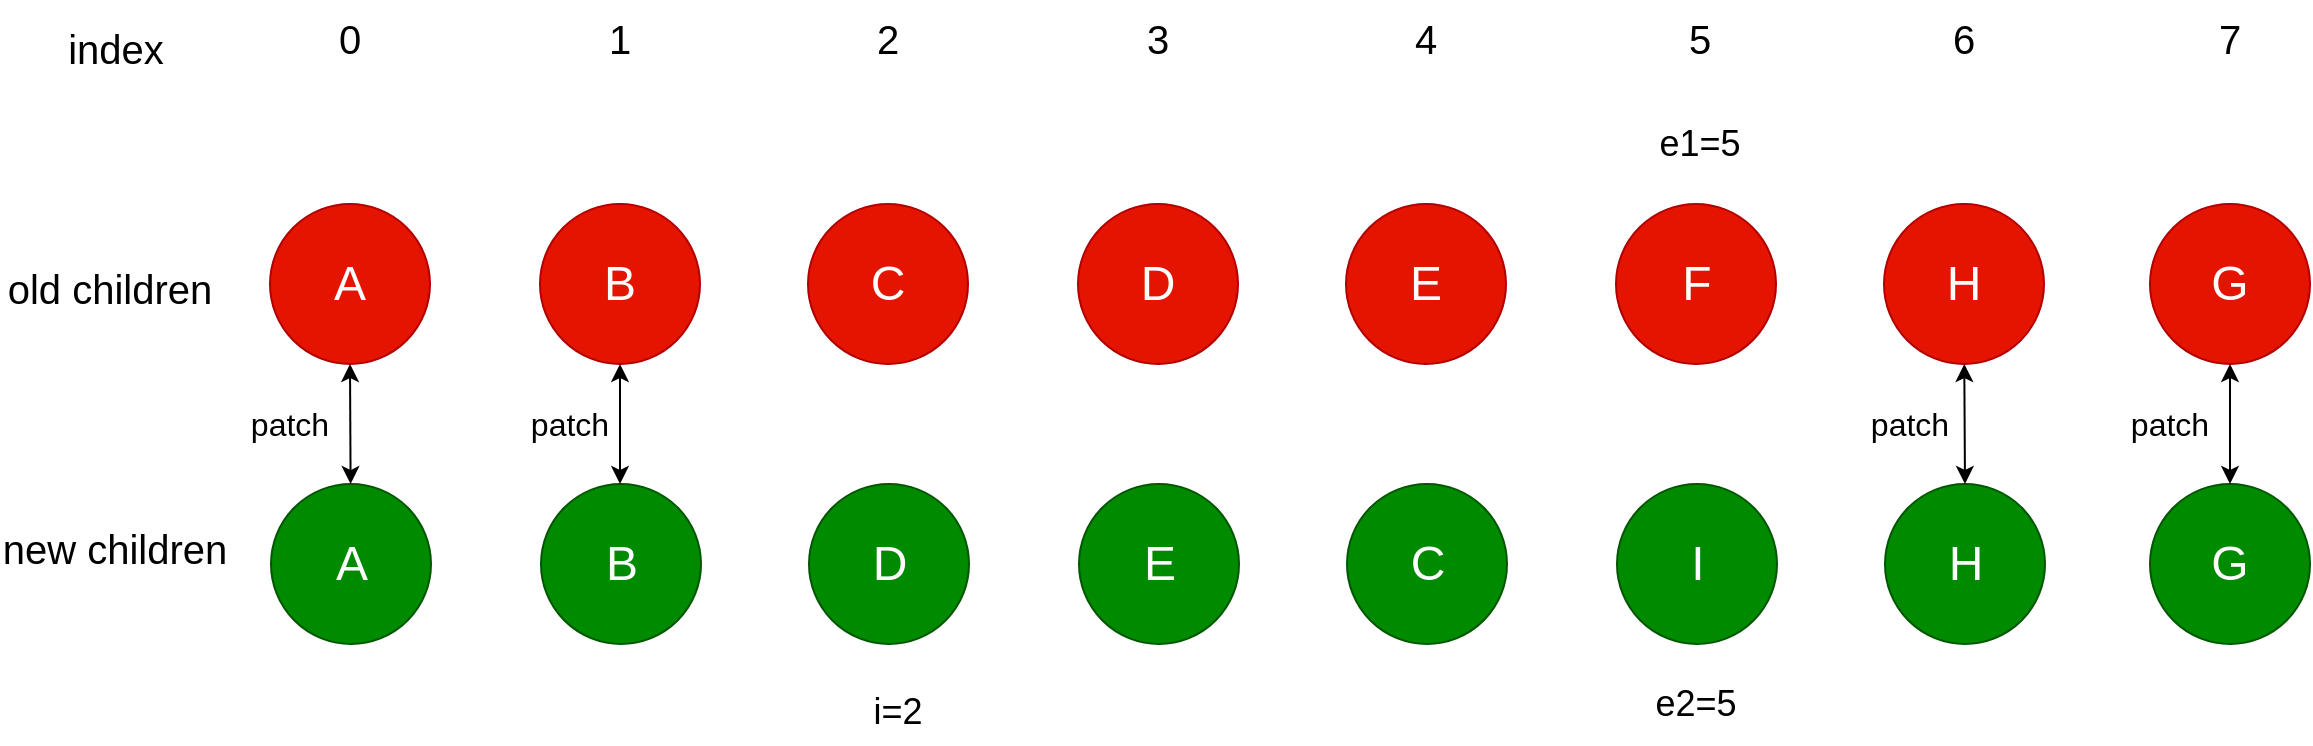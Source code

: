 <mxfile>
    <diagram id="5KlSjeDMYo3adry6age-" name="1">
        <mxGraphModel dx="1232" dy="523" grid="1" gridSize="10" guides="1" tooltips="1" connect="1" arrows="1" fold="1" page="1" pageScale="1" pageWidth="827" pageHeight="1169" math="0" shadow="0">
            <root>
                <mxCell id="0"/>
                <mxCell id="1" parent="0"/>
                <mxCell id="2" value="B" style="ellipse;whiteSpace=wrap;html=1;aspect=fixed;fillColor=#e51400;strokeColor=#B20000;fontColor=#ffffff;fontSize=24;" parent="1" vertex="1">
                    <mxGeometry x="275" y="230" width="80" height="80" as="geometry"/>
                </mxCell>
                <mxCell id="3" value="A" style="ellipse;whiteSpace=wrap;html=1;aspect=fixed;fillColor=#e51400;strokeColor=#B20000;fontColor=#ffffff;fontSize=24;" parent="1" vertex="1">
                    <mxGeometry x="140" y="230" width="80" height="80" as="geometry"/>
                </mxCell>
                <mxCell id="4" value="C" style="ellipse;whiteSpace=wrap;html=1;aspect=fixed;fillColor=#e51400;strokeColor=#B20000;fontColor=#ffffff;fontSize=24;" parent="1" vertex="1">
                    <mxGeometry x="409" y="230" width="80" height="80" as="geometry"/>
                </mxCell>
                <mxCell id="5" value="D" style="ellipse;whiteSpace=wrap;html=1;aspect=fixed;fillColor=#e51400;strokeColor=#B20000;fontColor=#ffffff;fontSize=24;" parent="1" vertex="1">
                    <mxGeometry x="544" y="230" width="80" height="80" as="geometry"/>
                </mxCell>
                <mxCell id="6" value="E" style="ellipse;whiteSpace=wrap;html=1;aspect=fixed;fillColor=#e51400;strokeColor=#B20000;fontColor=#ffffff;fontSize=24;" parent="1" vertex="1">
                    <mxGeometry x="678" y="230" width="80" height="80" as="geometry"/>
                </mxCell>
                <mxCell id="7" value="F" style="ellipse;html=1;aspect=fixed;fillColor=#e51400;strokeColor=#B20000;fontColor=#ffffff;fontSize=24;" parent="1" vertex="1">
                    <mxGeometry x="813" y="230" width="80" height="80" as="geometry"/>
                </mxCell>
                <mxCell id="8" value="H" style="ellipse;whiteSpace=wrap;html=1;aspect=fixed;fillColor=#e51400;strokeColor=#B20000;fontColor=#ffffff;fontSize=24;" parent="1" vertex="1">
                    <mxGeometry x="947" y="230" width="80" height="80" as="geometry"/>
                </mxCell>
                <mxCell id="9" value="B" style="ellipse;whiteSpace=wrap;html=1;aspect=fixed;fillColor=#008a00;strokeColor=#005700;fontColor=#ffffff;fontSize=24;" parent="1" vertex="1">
                    <mxGeometry x="275.5" y="370" width="80" height="80" as="geometry"/>
                </mxCell>
                <mxCell id="10" value="A" style="ellipse;whiteSpace=wrap;html=1;aspect=fixed;fillColor=#008a00;strokeColor=#005700;fontColor=#ffffff;fontSize=24;" parent="1" vertex="1">
                    <mxGeometry x="140.5" y="370" width="80" height="80" as="geometry"/>
                </mxCell>
                <mxCell id="11" value="D" style="ellipse;whiteSpace=wrap;html=1;aspect=fixed;fillColor=#008a00;strokeColor=#005700;fontColor=#ffffff;fontSize=24;" parent="1" vertex="1">
                    <mxGeometry x="409.5" y="370" width="80" height="80" as="geometry"/>
                </mxCell>
                <mxCell id="12" value="E" style="ellipse;whiteSpace=wrap;html=1;aspect=fixed;fillColor=#008a00;strokeColor=#005700;fontColor=#ffffff;fontSize=24;" parent="1" vertex="1">
                    <mxGeometry x="544.5" y="370" width="80" height="80" as="geometry"/>
                </mxCell>
                <mxCell id="13" value="C" style="ellipse;whiteSpace=wrap;html=1;aspect=fixed;fillColor=#008a00;strokeColor=#005700;fontColor=#ffffff;fontSize=24;" parent="1" vertex="1">
                    <mxGeometry x="678.5" y="370" width="80" height="80" as="geometry"/>
                </mxCell>
                <mxCell id="14" value="I" style="ellipse;whiteSpace=wrap;html=1;aspect=fixed;fillColor=#008a00;strokeColor=#005700;fontColor=#ffffff;fontSize=24;" parent="1" vertex="1">
                    <mxGeometry x="813.5" y="370" width="80" height="80" as="geometry"/>
                </mxCell>
                <mxCell id="15" value="H" style="ellipse;whiteSpace=wrap;html=1;aspect=fixed;fillColor=#008a00;strokeColor=#005700;fontColor=#ffffff;fontSize=24;" parent="1" vertex="1">
                    <mxGeometry x="947.5" y="370" width="80" height="80" as="geometry"/>
                </mxCell>
                <mxCell id="16" value="G" style="ellipse;whiteSpace=wrap;html=1;aspect=fixed;fillColor=#008a00;strokeColor=#005700;fontColor=#ffffff;fontSize=24;" parent="1" vertex="1">
                    <mxGeometry x="1080" y="370" width="80" height="80" as="geometry"/>
                </mxCell>
                <mxCell id="20" value="&lt;font style=&quot;font-size: 18px&quot;&gt;i=2&lt;/font&gt;" style="text;html=1;strokeColor=none;fillColor=none;align=center;verticalAlign=middle;whiteSpace=wrap;rounded=0;fontSize=28;" vertex="1" parent="1">
                    <mxGeometry x="414" y="460" width="80" height="40" as="geometry"/>
                </mxCell>
                <mxCell id="22" value="e1=5" style="text;html=1;strokeColor=none;fillColor=none;align=center;verticalAlign=middle;whiteSpace=wrap;rounded=0;fontSize=18;" vertex="1" parent="1">
                    <mxGeometry x="815" y="180" width="80" height="40" as="geometry"/>
                </mxCell>
                <mxCell id="23" value="e2=5" style="text;html=1;strokeColor=none;fillColor=none;align=center;verticalAlign=middle;whiteSpace=wrap;rounded=0;fontSize=18;" vertex="1" parent="1">
                    <mxGeometry x="813" y="460" width="80" height="40" as="geometry"/>
                </mxCell>
                <mxCell id="24" value="G" style="ellipse;whiteSpace=wrap;html=1;aspect=fixed;fillColor=#e51400;strokeColor=#B20000;fontColor=#ffffff;fontSize=24;" vertex="1" parent="1">
                    <mxGeometry x="1080" y="230" width="80" height="80" as="geometry"/>
                </mxCell>
                <mxCell id="25" value="&lt;font style=&quot;font-size: 20px&quot;&gt;index&lt;/font&gt;" style="text;html=1;strokeColor=none;fillColor=none;align=center;verticalAlign=middle;whiteSpace=wrap;rounded=0;fontSize=28;" vertex="1" parent="1">
                    <mxGeometry x="22.5" y="130" width="80" height="40" as="geometry"/>
                </mxCell>
                <mxCell id="26" value="&lt;font style=&quot;font-size: 20px&quot;&gt;old children&lt;/font&gt;" style="text;html=1;strokeColor=none;fillColor=none;align=center;verticalAlign=middle;whiteSpace=wrap;rounded=0;fontSize=28;" vertex="1" parent="1">
                    <mxGeometry x="5" y="250" width="110" height="40" as="geometry"/>
                </mxCell>
                <mxCell id="28" value="&lt;font style=&quot;font-size: 20px&quot;&gt;new children&lt;/font&gt;" style="text;html=1;strokeColor=none;fillColor=none;align=center;verticalAlign=middle;whiteSpace=wrap;rounded=0;fontSize=28;" vertex="1" parent="1">
                    <mxGeometry x="5" y="380" width="115" height="40" as="geometry"/>
                </mxCell>
                <mxCell id="29" value="&lt;font style=&quot;font-size: 20px&quot;&gt;0&lt;/font&gt;" style="text;html=1;strokeColor=none;fillColor=none;align=center;verticalAlign=middle;whiteSpace=wrap;rounded=0;fontSize=28;" vertex="1" parent="1">
                    <mxGeometry x="155" y="130" width="50" height="30" as="geometry"/>
                </mxCell>
                <mxCell id="30" value="&lt;font style=&quot;font-size: 20px&quot;&gt;1&lt;/font&gt;" style="text;html=1;strokeColor=none;fillColor=none;align=center;verticalAlign=middle;whiteSpace=wrap;rounded=0;fontSize=28;" vertex="1" parent="1">
                    <mxGeometry x="290" y="130" width="50" height="30" as="geometry"/>
                </mxCell>
                <mxCell id="31" value="&lt;font style=&quot;font-size: 20px&quot;&gt;2&lt;/font&gt;" style="text;html=1;strokeColor=none;fillColor=none;align=center;verticalAlign=middle;whiteSpace=wrap;rounded=0;fontSize=28;" vertex="1" parent="1">
                    <mxGeometry x="424" y="130" width="50" height="30" as="geometry"/>
                </mxCell>
                <mxCell id="32" value="&lt;font style=&quot;font-size: 20px&quot;&gt;3&lt;/font&gt;" style="text;html=1;strokeColor=none;fillColor=none;align=center;verticalAlign=middle;whiteSpace=wrap;rounded=0;fontSize=28;" vertex="1" parent="1">
                    <mxGeometry x="559" y="130" width="50" height="30" as="geometry"/>
                </mxCell>
                <mxCell id="33" value="&lt;font style=&quot;font-size: 20px&quot;&gt;4&lt;/font&gt;" style="text;html=1;strokeColor=none;fillColor=none;align=center;verticalAlign=middle;whiteSpace=wrap;rounded=0;fontSize=28;" vertex="1" parent="1">
                    <mxGeometry x="693" y="130" width="50" height="30" as="geometry"/>
                </mxCell>
                <mxCell id="34" value="&lt;font style=&quot;font-size: 20px&quot;&gt;5&lt;/font&gt;" style="text;html=1;strokeColor=none;fillColor=none;align=center;verticalAlign=middle;whiteSpace=wrap;rounded=0;fontSize=28;" vertex="1" parent="1">
                    <mxGeometry x="830" y="130" width="50" height="30" as="geometry"/>
                </mxCell>
                <mxCell id="35" value="&lt;font style=&quot;font-size: 20px&quot;&gt;6&lt;/font&gt;" style="text;html=1;strokeColor=none;fillColor=none;align=center;verticalAlign=middle;whiteSpace=wrap;rounded=0;fontSize=28;" vertex="1" parent="1">
                    <mxGeometry x="962" y="130" width="50" height="30" as="geometry"/>
                </mxCell>
                <mxCell id="36" value="&lt;font style=&quot;font-size: 20px&quot;&gt;7&lt;/font&gt;" style="text;html=1;strokeColor=none;fillColor=none;align=center;verticalAlign=middle;whiteSpace=wrap;rounded=0;fontSize=28;" vertex="1" parent="1">
                    <mxGeometry x="1095" y="130" width="50" height="30" as="geometry"/>
                </mxCell>
                <mxCell id="39" value="" style="endArrow=classic;startArrow=classic;html=1;fontSize=24;entryX=0.5;entryY=1;entryDx=0;entryDy=0;" edge="1" parent="1" source="10" target="3">
                    <mxGeometry width="50" height="50" relative="1" as="geometry">
                        <mxPoint x="-10" y="500" as="sourcePoint"/>
                        <mxPoint x="40" y="450" as="targetPoint"/>
                    </mxGeometry>
                </mxCell>
                <mxCell id="40" value="" style="endArrow=classic;startArrow=classic;html=1;fontSize=24;entryX=0.5;entryY=1;entryDx=0;entryDy=0;" edge="1" parent="1" target="2">
                    <mxGeometry width="50" height="50" relative="1" as="geometry">
                        <mxPoint x="315" y="370" as="sourcePoint"/>
                        <mxPoint x="190" y="320" as="targetPoint"/>
                    </mxGeometry>
                </mxCell>
                <mxCell id="41" value="" style="endArrow=classic;startArrow=classic;html=1;fontSize=24;" edge="1" parent="1" source="15" target="8">
                    <mxGeometry width="50" height="50" relative="1" as="geometry">
                        <mxPoint x="200.5" y="390" as="sourcePoint"/>
                        <mxPoint x="200" y="330" as="targetPoint"/>
                    </mxGeometry>
                </mxCell>
                <mxCell id="42" value="" style="endArrow=classic;startArrow=classic;html=1;fontSize=24;entryX=0.5;entryY=1;entryDx=0;entryDy=0;" edge="1" parent="1" target="24">
                    <mxGeometry width="50" height="50" relative="1" as="geometry">
                        <mxPoint x="1120" y="370" as="sourcePoint"/>
                        <mxPoint x="210" y="340" as="targetPoint"/>
                    </mxGeometry>
                </mxCell>
                <mxCell id="43" value="patch" style="text;html=1;strokeColor=none;fillColor=none;align=center;verticalAlign=middle;whiteSpace=wrap;rounded=0;fontSize=16;" vertex="1" parent="1">
                    <mxGeometry x="120" y="330" width="60" height="20" as="geometry"/>
                </mxCell>
                <mxCell id="44" value="patch" style="text;html=1;strokeColor=none;fillColor=none;align=center;verticalAlign=middle;whiteSpace=wrap;rounded=0;fontSize=16;" vertex="1" parent="1">
                    <mxGeometry x="260" y="330" width="60" height="20" as="geometry"/>
                </mxCell>
                <mxCell id="45" value="patch" style="text;html=1;strokeColor=none;fillColor=none;align=center;verticalAlign=middle;whiteSpace=wrap;rounded=0;fontSize=16;" vertex="1" parent="1">
                    <mxGeometry x="930" y="330" width="60" height="20" as="geometry"/>
                </mxCell>
                <mxCell id="46" value="patch" style="text;html=1;strokeColor=none;fillColor=none;align=center;verticalAlign=middle;whiteSpace=wrap;rounded=0;fontSize=16;" vertex="1" parent="1">
                    <mxGeometry x="1060" y="330" width="60" height="20" as="geometry"/>
                </mxCell>
            </root>
        </mxGraphModel>
    </diagram>
    <diagram name="2" id="josGNbQxji7Jn3K7Loer">
        <mxGraphModel dx="1232" dy="523" grid="1" gridSize="10" guides="1" tooltips="1" connect="1" arrows="1" fold="1" page="1" pageScale="1" pageWidth="827" pageHeight="1169" math="0" shadow="0">
            <root>
                <mxCell id="ndyvgwhPJ9kphQHUaFby-0"/>
                <mxCell id="ndyvgwhPJ9kphQHUaFby-1" parent="ndyvgwhPJ9kphQHUaFby-0"/>
                <mxCell id="ndyvgwhPJ9kphQHUaFby-4" value="C" style="ellipse;whiteSpace=wrap;html=1;aspect=fixed;fillColor=#e51400;strokeColor=#B20000;fontColor=#ffffff;fontSize=24;" vertex="1" parent="ndyvgwhPJ9kphQHUaFby-1">
                    <mxGeometry x="246" y="230" width="80" height="80" as="geometry"/>
                </mxCell>
                <mxCell id="ndyvgwhPJ9kphQHUaFby-5" value="D" style="ellipse;whiteSpace=wrap;html=1;aspect=fixed;fillColor=#e51400;strokeColor=#B20000;fontColor=#ffffff;fontSize=24;" vertex="1" parent="ndyvgwhPJ9kphQHUaFby-1">
                    <mxGeometry x="381" y="230" width="80" height="80" as="geometry"/>
                </mxCell>
                <mxCell id="ndyvgwhPJ9kphQHUaFby-6" value="E" style="ellipse;whiteSpace=wrap;html=1;aspect=fixed;fillColor=#e51400;strokeColor=#B20000;fontColor=#ffffff;fontSize=24;" vertex="1" parent="ndyvgwhPJ9kphQHUaFby-1">
                    <mxGeometry x="515" y="230" width="80" height="80" as="geometry"/>
                </mxCell>
                <mxCell id="ndyvgwhPJ9kphQHUaFby-7" value="F" style="ellipse;html=1;aspect=fixed;fillColor=#e51400;strokeColor=#B20000;fontColor=#ffffff;fontSize=24;" vertex="1" parent="ndyvgwhPJ9kphQHUaFby-1">
                    <mxGeometry x="650" y="230" width="80" height="80" as="geometry"/>
                </mxCell>
                <mxCell id="ndyvgwhPJ9kphQHUaFby-11" value="D" style="ellipse;whiteSpace=wrap;html=1;aspect=fixed;fillColor=#008a00;strokeColor=#005700;fontColor=#ffffff;fontSize=24;" vertex="1" parent="ndyvgwhPJ9kphQHUaFby-1">
                    <mxGeometry x="246.5" y="370" width="80" height="80" as="geometry"/>
                </mxCell>
                <mxCell id="ndyvgwhPJ9kphQHUaFby-12" value="E" style="ellipse;whiteSpace=wrap;html=1;aspect=fixed;fillColor=#008a00;strokeColor=#005700;fontColor=#ffffff;fontSize=24;" vertex="1" parent="ndyvgwhPJ9kphQHUaFby-1">
                    <mxGeometry x="381.5" y="370" width="80" height="80" as="geometry"/>
                </mxCell>
                <mxCell id="ndyvgwhPJ9kphQHUaFby-13" value="C" style="ellipse;whiteSpace=wrap;html=1;aspect=fixed;fillColor=#008a00;strokeColor=#005700;fontColor=#ffffff;fontSize=24;" vertex="1" parent="ndyvgwhPJ9kphQHUaFby-1">
                    <mxGeometry x="515.5" y="370" width="80" height="80" as="geometry"/>
                </mxCell>
                <mxCell id="ndyvgwhPJ9kphQHUaFby-14" value="I" style="ellipse;whiteSpace=wrap;html=1;aspect=fixed;fillColor=#008a00;strokeColor=#005700;fontColor=#ffffff;fontSize=24;" vertex="1" parent="ndyvgwhPJ9kphQHUaFby-1">
                    <mxGeometry x="650.5" y="370" width="80" height="80" as="geometry"/>
                </mxCell>
                <mxCell id="ndyvgwhPJ9kphQHUaFby-21" value="&lt;font style=&quot;font-size: 20px&quot;&gt;index&lt;/font&gt;" style="text;html=1;strokeColor=none;fillColor=none;align=center;verticalAlign=middle;whiteSpace=wrap;rounded=0;fontSize=28;" vertex="1" parent="ndyvgwhPJ9kphQHUaFby-1">
                    <mxGeometry x="140" y="130" width="80" height="40" as="geometry"/>
                </mxCell>
                <mxCell id="ndyvgwhPJ9kphQHUaFby-22" value="&lt;font style=&quot;font-size: 20px&quot;&gt;old children&lt;/font&gt;" style="text;html=1;strokeColor=none;fillColor=none;align=center;verticalAlign=middle;whiteSpace=wrap;rounded=0;fontSize=28;" vertex="1" parent="ndyvgwhPJ9kphQHUaFby-1">
                    <mxGeometry x="110" y="250" width="110" height="40" as="geometry"/>
                </mxCell>
                <mxCell id="ndyvgwhPJ9kphQHUaFby-23" value="&lt;font style=&quot;font-size: 20px&quot;&gt;new children&lt;/font&gt;" style="text;html=1;strokeColor=none;fillColor=none;align=center;verticalAlign=middle;whiteSpace=wrap;rounded=0;fontSize=28;" vertex="1" parent="ndyvgwhPJ9kphQHUaFby-1">
                    <mxGeometry x="105" y="380" width="115" height="40" as="geometry"/>
                </mxCell>
                <mxCell id="ndyvgwhPJ9kphQHUaFby-26" value="&lt;font style=&quot;font-size: 20px&quot;&gt;2&lt;/font&gt;" style="text;html=1;strokeColor=none;fillColor=none;align=center;verticalAlign=middle;whiteSpace=wrap;rounded=0;fontSize=28;" vertex="1" parent="ndyvgwhPJ9kphQHUaFby-1">
                    <mxGeometry x="261" y="130" width="50" height="30" as="geometry"/>
                </mxCell>
                <mxCell id="ndyvgwhPJ9kphQHUaFby-27" value="&lt;font style=&quot;font-size: 20px&quot;&gt;3&lt;/font&gt;" style="text;html=1;strokeColor=none;fillColor=none;align=center;verticalAlign=middle;whiteSpace=wrap;rounded=0;fontSize=28;" vertex="1" parent="ndyvgwhPJ9kphQHUaFby-1">
                    <mxGeometry x="396" y="130" width="50" height="30" as="geometry"/>
                </mxCell>
                <mxCell id="ndyvgwhPJ9kphQHUaFby-28" value="&lt;font style=&quot;font-size: 20px&quot;&gt;4&lt;/font&gt;" style="text;html=1;strokeColor=none;fillColor=none;align=center;verticalAlign=middle;whiteSpace=wrap;rounded=0;fontSize=28;" vertex="1" parent="ndyvgwhPJ9kphQHUaFby-1">
                    <mxGeometry x="530" y="130" width="50" height="30" as="geometry"/>
                </mxCell>
                <mxCell id="ndyvgwhPJ9kphQHUaFby-29" value="&lt;font style=&quot;font-size: 20px&quot;&gt;5&lt;/font&gt;" style="text;html=1;strokeColor=none;fillColor=none;align=center;verticalAlign=middle;whiteSpace=wrap;rounded=0;fontSize=28;" vertex="1" parent="ndyvgwhPJ9kphQHUaFby-1">
                    <mxGeometry x="667" y="130" width="50" height="30" as="geometry"/>
                </mxCell>
                <mxCell id="0HzV0STxqiTC2LYWxS7h-2" value="newIndexToOldIndexMap" style="text;html=1;strokeColor=none;fillColor=none;align=center;verticalAlign=middle;whiteSpace=wrap;rounded=0;fontSize=18;opacity=40;" vertex="1" parent="ndyvgwhPJ9kphQHUaFby-1">
                    <mxGeometry y="500" width="220" height="20" as="geometry"/>
                </mxCell>
                <mxCell id="0HzV0STxqiTC2LYWxS7h-3" value="3" style="text;html=1;strokeColor=none;fillColor=none;align=center;verticalAlign=middle;whiteSpace=wrap;rounded=0;fontSize=18;opacity=40;" vertex="1" parent="ndyvgwhPJ9kphQHUaFby-1">
                    <mxGeometry x="535" y="510" width="40" height="20" as="geometry"/>
                </mxCell>
                <mxCell id="0HzV0STxqiTC2LYWxS7h-4" value="0" style="text;html=1;strokeColor=none;fillColor=none;align=center;verticalAlign=middle;whiteSpace=wrap;rounded=0;fontSize=18;opacity=40;" vertex="1" parent="ndyvgwhPJ9kphQHUaFby-1">
                    <mxGeometry x="672" y="510" width="40" height="20" as="geometry"/>
                </mxCell>
                <mxCell id="0HzV0STxqiTC2LYWxS7h-5" value="4" style="text;html=1;strokeColor=none;fillColor=none;align=center;verticalAlign=middle;whiteSpace=wrap;rounded=0;fontSize=18;opacity=40;" vertex="1" parent="ndyvgwhPJ9kphQHUaFby-1">
                    <mxGeometry x="266.5" y="510" width="40" height="20" as="geometry"/>
                </mxCell>
                <mxCell id="0HzV0STxqiTC2LYWxS7h-6" value="5" style="text;html=1;strokeColor=none;fillColor=none;align=center;verticalAlign=middle;whiteSpace=wrap;rounded=0;fontSize=18;opacity=40;" vertex="1" parent="ndyvgwhPJ9kphQHUaFby-1">
                    <mxGeometry x="396" y="510" width="40" height="20" as="geometry"/>
                </mxCell>
            </root>
        </mxGraphModel>
    </diagram>
</mxfile>